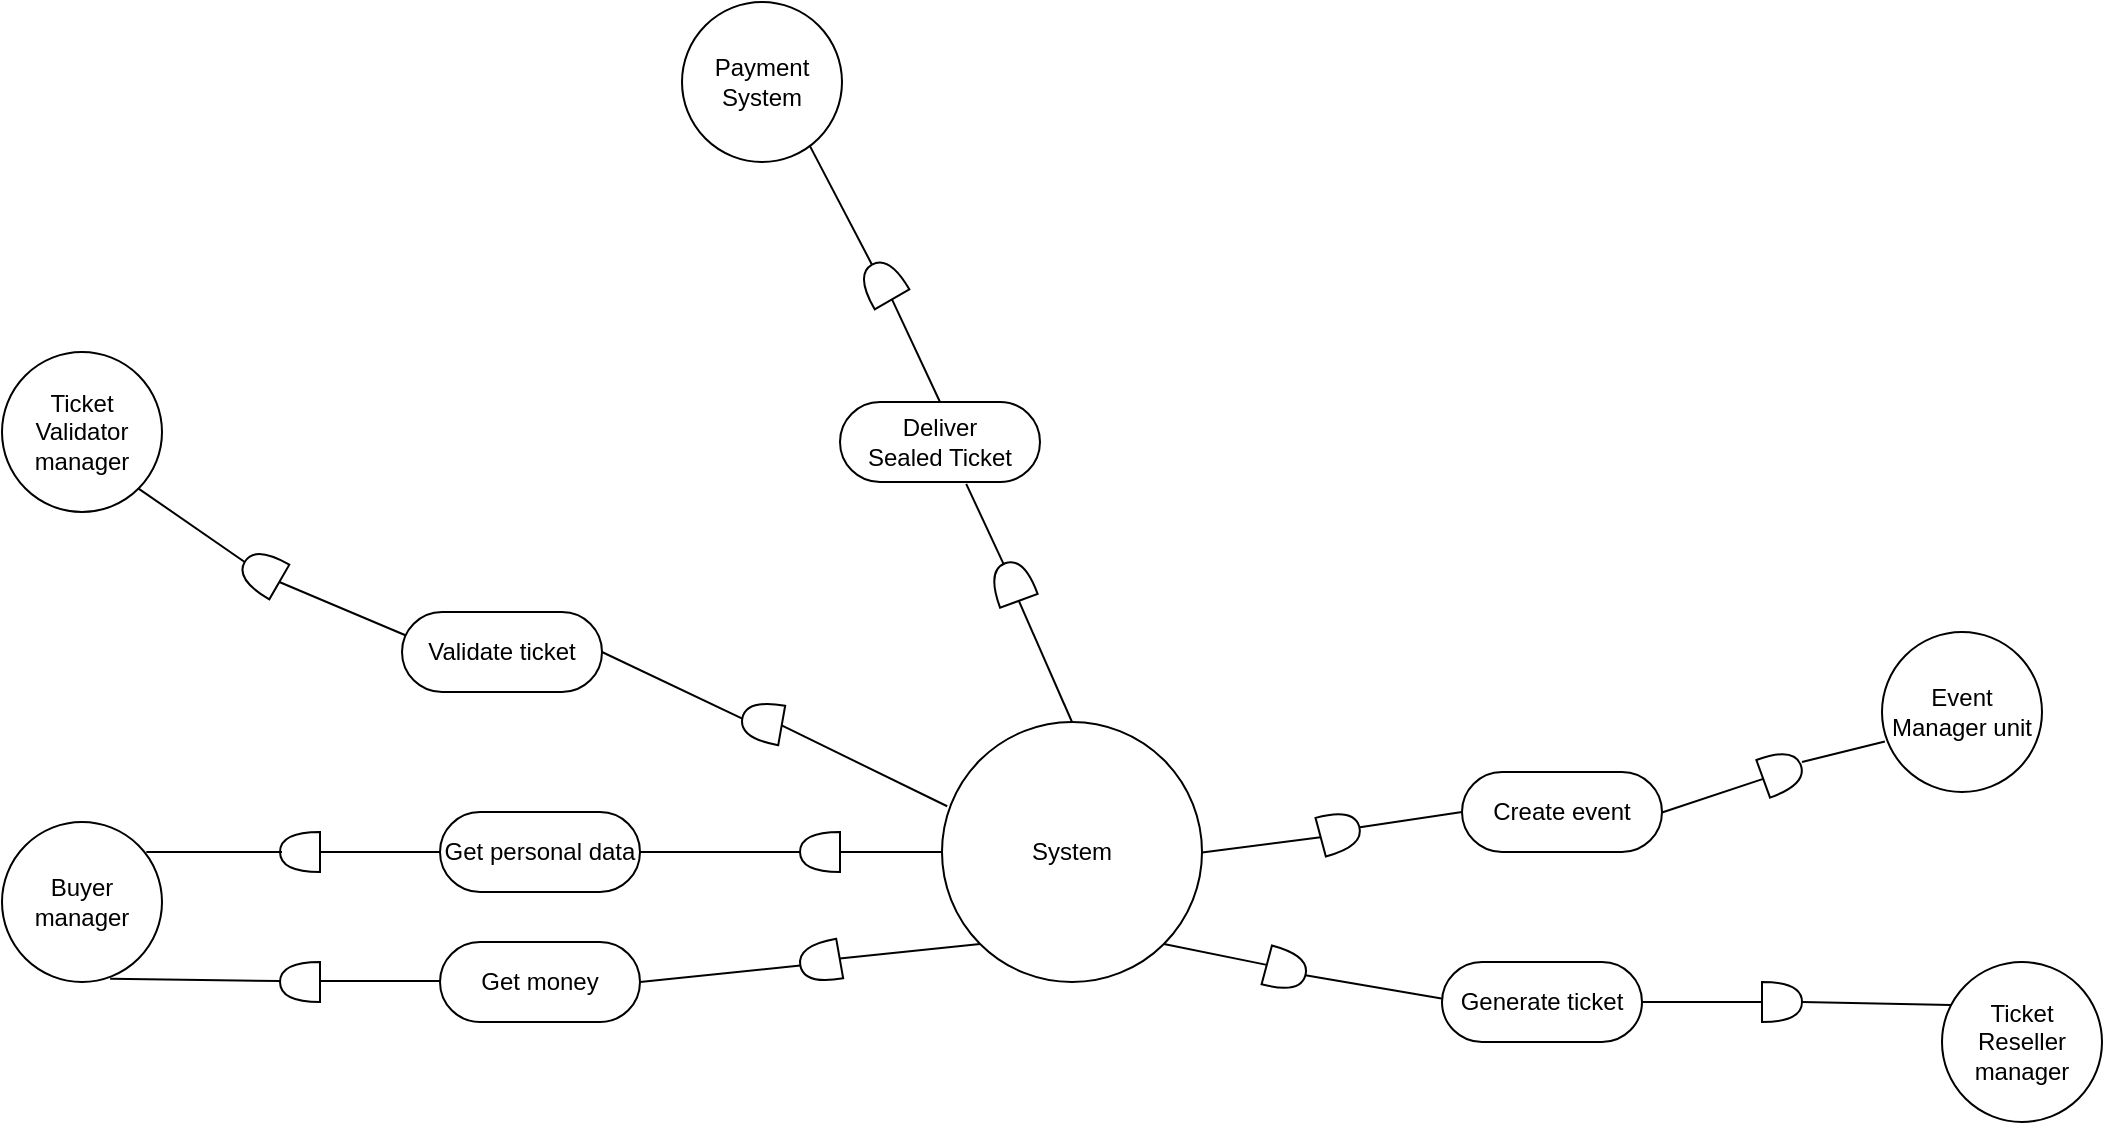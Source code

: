<mxfile version="15.0.2" type="onedrive"><diagram id="UfplmZNuWA82le0Drqep" name="Page-1"><mxGraphModel dx="2249" dy="705" grid="1" gridSize="10" guides="1" tooltips="0" connect="1" arrows="1" fold="1" page="1" pageScale="1" pageWidth="827" pageHeight="1169" math="0" shadow="0"><root><mxCell id="0"/><mxCell id="1" parent="0"/><mxCell id="IDDfwZRc7NJ0CxkEA_dV-1" value="System" style="ellipse;whiteSpace=wrap;html=1;aspect=fixed;" parent="1" vertex="1"><mxGeometry x="140" y="790" width="130" height="130" as="geometry"/></mxCell><mxCell id="6_OvaL08BwnDvMk0NgSr-1" value="Ticket Validator&lt;br&gt;manager" style="ellipse;whiteSpace=wrap;html=1;aspect=fixed;" parent="1" vertex="1"><mxGeometry x="-330" y="605" width="80" height="80" as="geometry"/></mxCell><mxCell id="6_OvaL08BwnDvMk0NgSr-2" value="Buyer manager" style="ellipse;whiteSpace=wrap;html=1;aspect=fixed;" parent="1" vertex="1"><mxGeometry x="-330" y="840" width="80" height="80" as="geometry"/></mxCell><mxCell id="IDDfwZRc7NJ0CxkEA_dV-2" style="edgeStyle=none;rounded=0;orthogonalLoop=1;jettySize=auto;html=1;exitX=0;exitY=0.5;exitDx=0;exitDy=0;entryX=0;entryY=0.5;entryDx=0;entryDy=0;entryPerimeter=0;startArrow=none;startFill=0;endArrow=none;endFill=0;startSize=0;endSize=27;" parent="1" target="IDDfwZRc7NJ0CxkEA_dV-6" edge="1"><mxGeometry relative="1" as="geometry"><mxPoint x="-91" y="855" as="sourcePoint"/></mxGeometry></mxCell><mxCell id="IDDfwZRc7NJ0CxkEA_dV-4" style="edgeStyle=none;rounded=0;orthogonalLoop=1;jettySize=auto;html=1;exitX=1;exitY=0.5;exitDx=0;exitDy=0;exitPerimeter=0;entryX=1;entryY=0.5;entryDx=0;entryDy=0;startArrow=none;startFill=0;endArrow=none;endFill=0;startSize=0;endSize=27;" parent="1" source="IDDfwZRc7NJ0CxkEA_dV-5" edge="1"><mxGeometry relative="1" as="geometry"><mxPoint x="-11" y="855" as="targetPoint"/></mxGeometry></mxCell><mxCell id="IDDfwZRc7NJ0CxkEA_dV-5" value="" style="shape=or;whiteSpace=wrap;html=1;direction=east;rotation=180;" parent="1" vertex="1"><mxGeometry x="69" y="845" width="20" height="20" as="geometry"/></mxCell><mxCell id="IDDfwZRc7NJ0CxkEA_dV-6" value="" style="shape=or;whiteSpace=wrap;html=1;direction=east;rotation=180;" parent="1" vertex="1"><mxGeometry x="-191" y="845" width="20" height="20" as="geometry"/></mxCell><mxCell id="IDDfwZRc7NJ0CxkEA_dV-7" style="edgeStyle=none;rounded=0;orthogonalLoop=1;jettySize=auto;html=1;exitX=0;exitY=0.5;exitDx=0;exitDy=0;entryX=0;entryY=0.5;entryDx=0;entryDy=0;startArrow=none;startFill=0;endArrow=none;endFill=0;startSize=0;endSize=27;entryPerimeter=0;" parent="1" source="IDDfwZRc7NJ0CxkEA_dV-1" target="IDDfwZRc7NJ0CxkEA_dV-5" edge="1"><mxGeometry relative="1" as="geometry"><mxPoint x="79.0" y="865" as="sourcePoint"/><mxPoint x="-1.0" y="865" as="targetPoint"/></mxGeometry></mxCell><mxCell id="W1tSr0kheQLspX71kgCj-2" value="Event Manager unit" style="ellipse;whiteSpace=wrap;html=1;aspect=fixed;" parent="1" vertex="1"><mxGeometry x="610" y="745" width="80" height="80" as="geometry"/></mxCell><mxCell id="W1tSr0kheQLspX71kgCj-3" value="Ticket Reseller&lt;br&gt;manager" style="ellipse;whiteSpace=wrap;html=1;aspect=fixed;" parent="1" vertex="1"><mxGeometry x="640" y="910" width="80" height="80" as="geometry"/></mxCell><mxCell id="IDDfwZRc7NJ0CxkEA_dV-8" style="edgeStyle=none;rounded=0;orthogonalLoop=1;jettySize=auto;html=1;entryX=0.902;entryY=0.188;entryDx=0;entryDy=0;entryPerimeter=0;startArrow=none;startFill=0;endArrow=none;endFill=0;startSize=0;endSize=27;" parent="1" target="6_OvaL08BwnDvMk0NgSr-2" edge="1"><mxGeometry relative="1" as="geometry"><mxPoint x="-190" y="855" as="sourcePoint"/><mxPoint x="-250" y="854.66" as="targetPoint"/></mxGeometry></mxCell><mxCell id="IDDfwZRc7NJ0CxkEA_dV-9" value="Payment&lt;br&gt;System" style="ellipse;whiteSpace=wrap;html=1;aspect=fixed;" parent="1" vertex="1"><mxGeometry x="10" y="430" width="80" height="80" as="geometry"/></mxCell><mxCell id="IDDfwZRc7NJ0CxkEA_dV-17" value="" style="shape=or;whiteSpace=wrap;html=1;rotation=-110;" parent="1" vertex="1"><mxGeometry x="165" y="710" width="20" height="20" as="geometry"/></mxCell><mxCell id="IDDfwZRc7NJ0CxkEA_dV-18" value="" style="shape=or;whiteSpace=wrap;html=1;rotation=-120;" parent="1" vertex="1"><mxGeometry x="100" y="560" width="20" height="20" as="geometry"/></mxCell><mxCell id="IDDfwZRc7NJ0CxkEA_dV-19" value="" style="endArrow=none;html=1;exitX=0.5;exitY=0;exitDx=0;exitDy=0;entryX=0;entryY=0.5;entryDx=0;entryDy=0;entryPerimeter=0;" parent="1" source="MGhHCuwBncZQqbUzHY9_-1" target="IDDfwZRc7NJ0CxkEA_dV-18" edge="1"><mxGeometry width="50" height="50" relative="1" as="geometry"><mxPoint x="130" y="620" as="sourcePoint"/><mxPoint x="130" y="580" as="targetPoint"/><Array as="points"/></mxGeometry></mxCell><mxCell id="IDDfwZRc7NJ0CxkEA_dV-20" value="" style="endArrow=none;html=1;entryX=0.5;entryY=0;entryDx=0;entryDy=0;exitX=0;exitY=0.5;exitDx=0;exitDy=0;exitPerimeter=0;" parent="1" source="IDDfwZRc7NJ0CxkEA_dV-17" target="IDDfwZRc7NJ0CxkEA_dV-1" edge="1"><mxGeometry width="50" height="50" relative="1" as="geometry"><mxPoint x="200" y="740" as="sourcePoint"/><mxPoint x="235" y="680" as="targetPoint"/><Array as="points"/></mxGeometry></mxCell><mxCell id="IDDfwZRc7NJ0CxkEA_dV-22" value="" style="endArrow=none;html=1;exitX=0.799;exitY=0.899;exitDx=0;exitDy=0;exitPerimeter=0;entryX=1;entryY=0.5;entryDx=0;entryDy=0;entryPerimeter=0;" parent="1" source="IDDfwZRc7NJ0CxkEA_dV-9" target="IDDfwZRc7NJ0CxkEA_dV-18" edge="1"><mxGeometry width="50" height="50" relative="1" as="geometry"><mxPoint x="73" y="504" as="sourcePoint"/><mxPoint x="110" y="550" as="targetPoint"/><Array as="points"/></mxGeometry></mxCell><mxCell id="W1tSr0kheQLspX71kgCj-4" style="edgeStyle=none;rounded=0;orthogonalLoop=1;jettySize=auto;html=1;entryX=1;entryY=1;entryDx=0;entryDy=0;startArrow=none;startFill=0;endArrow=none;endFill=0;startSize=0;endSize=27;exitX=1;exitY=0.5;exitDx=0;exitDy=0;exitPerimeter=0;" parent="1" source="W1tSr0kheQLspX71kgCj-5" target="6_OvaL08BwnDvMk0NgSr-1" edge="1"><mxGeometry relative="1" as="geometry"><mxPoint x="-199" y="715" as="sourcePoint"/><mxPoint x="-279" y="839.66" as="targetPoint"/></mxGeometry></mxCell><mxCell id="W1tSr0kheQLspX71kgCj-5" value="" style="shape=or;whiteSpace=wrap;html=1;direction=east;rotation=-150;" parent="1" vertex="1"><mxGeometry x="-210" y="705" width="20" height="20" as="geometry"/></mxCell><mxCell id="IDDfwZRc7NJ0CxkEA_dV-23" value="" style="endArrow=none;html=1;entryX=0.631;entryY=1.023;entryDx=0;entryDy=0;entryPerimeter=0;" parent="1" target="MGhHCuwBncZQqbUzHY9_-1" edge="1" source="IDDfwZRc7NJ0CxkEA_dV-17"><mxGeometry width="50" height="50" relative="1" as="geometry"><mxPoint x="152" y="710" as="sourcePoint"/><mxPoint x="145" y="670.0" as="targetPoint"/><Array as="points"/></mxGeometry></mxCell><mxCell id="W1tSr0kheQLspX71kgCj-6" style="edgeStyle=none;rounded=0;orthogonalLoop=1;jettySize=auto;html=1;entryX=0;entryY=0.5;entryDx=0;entryDy=0;entryPerimeter=0;startArrow=none;startFill=0;endArrow=none;endFill=0;startSize=0;endSize=27;exitX=0.026;exitY=0.3;exitDx=0;exitDy=0;exitPerimeter=0;" parent="1" source="at_g3yh0__jscXxQCe-c-2" target="W1tSr0kheQLspX71kgCj-5" edge="1"><mxGeometry relative="1" as="geometry"><mxPoint x="-149" y="745.0" as="sourcePoint"/><mxPoint x="-200" y="840" as="targetPoint"/></mxGeometry></mxCell><mxCell id="W1tSr0kheQLspX71kgCj-8" style="edgeStyle=none;rounded=0;orthogonalLoop=1;jettySize=auto;html=1;startArrow=none;startFill=0;endArrow=none;endFill=0;startSize=0;endSize=27;exitX=1;exitY=0.5;exitDx=0;exitDy=0;exitPerimeter=0;entryX=1;entryY=0.5;entryDx=0;entryDy=0;" parent="1" source="W1tSr0kheQLspX71kgCj-9" target="at_g3yh0__jscXxQCe-c-2" edge="1"><mxGeometry relative="1" as="geometry"><mxPoint x="40" y="790" as="sourcePoint"/><mxPoint x="-20" y="820" as="targetPoint"/></mxGeometry></mxCell><mxCell id="W1tSr0kheQLspX71kgCj-9" value="" style="shape=or;whiteSpace=wrap;html=1;direction=east;rotation=-170;" parent="1" vertex="1"><mxGeometry x="40" y="780" width="20" height="20" as="geometry"/></mxCell><mxCell id="W1tSr0kheQLspX71kgCj-11" style="edgeStyle=none;rounded=0;orthogonalLoop=1;jettySize=auto;html=1;exitX=0.02;exitY=0.324;exitDx=0;exitDy=0;exitPerimeter=0;entryX=0;entryY=0.5;entryDx=0;entryDy=0;startArrow=none;startFill=0;endArrow=none;endFill=0;startSize=0;endSize=27;entryPerimeter=0;" parent="1" source="IDDfwZRc7NJ0CxkEA_dV-1" target="W1tSr0kheQLspX71kgCj-9" edge="1"><mxGeometry relative="1" as="geometry"><mxPoint x="79" y="865" as="sourcePoint"/><mxPoint x="-1" y="865" as="targetPoint"/></mxGeometry></mxCell><mxCell id="W1tSr0kheQLspX71kgCj-12" style="edgeStyle=none;rounded=0;orthogonalLoop=1;jettySize=auto;html=1;exitX=1;exitY=1;exitDx=0;exitDy=0;startArrow=none;startFill=0;endArrow=none;endFill=0;startSize=0;endSize=27;entryX=0;entryY=0.5;entryDx=0;entryDy=0;entryPerimeter=0;" parent="1" source="IDDfwZRc7NJ0CxkEA_dV-1" target="W1tSr0kheQLspX71kgCj-13" edge="1"><mxGeometry relative="1" as="geometry"><mxPoint x="79" y="865.0" as="sourcePoint"/><mxPoint x="320" y="940" as="targetPoint"/></mxGeometry></mxCell><mxCell id="W1tSr0kheQLspX71kgCj-13" value="" style="shape=or;whiteSpace=wrap;html=1;direction=east;rotation=15;" parent="1" vertex="1"><mxGeometry x="302.04" y="904.03" width="20" height="20" as="geometry"/></mxCell><mxCell id="W1tSr0kheQLspX71kgCj-14" style="edgeStyle=none;rounded=0;orthogonalLoop=1;jettySize=auto;html=1;exitX=1;exitY=0.5;exitDx=0;exitDy=0;exitPerimeter=0;startArrow=none;startFill=0;endArrow=none;endFill=0;startSize=0;endSize=27;entryX=0;entryY=0.5;entryDx=0;entryDy=0;" parent="1" source="W1tSr0kheQLspX71kgCj-13" edge="1"><mxGeometry relative="1" as="geometry"><mxPoint x="79" y="865" as="sourcePoint"/><mxPoint x="400" y="930.0" as="targetPoint"/></mxGeometry></mxCell><mxCell id="IDDfwZRc7NJ0CxkEA_dV-33" value="Create event" style="rounded=1;whiteSpace=wrap;html=1;glass=0;arcSize=50;" parent="1" vertex="1"><mxGeometry x="400" y="815" width="100" height="40" as="geometry"/></mxCell><mxCell id="IDDfwZRc7NJ0CxkEA_dV-34" value="" style="shape=or;whiteSpace=wrap;html=1;rotation=-20;direction=east;" parent="1" vertex="1"><mxGeometry x="550" y="805" width="20" height="20" as="geometry"/></mxCell><mxCell id="W1tSr0kheQLspX71kgCj-16" style="edgeStyle=none;rounded=0;orthogonalLoop=1;jettySize=auto;html=1;exitX=1;exitY=0.5;exitDx=0;exitDy=0;startArrow=none;startFill=0;endArrow=none;endFill=0;startSize=0;endSize=27;entryX=0;entryY=0.5;entryDx=0;entryDy=0;entryPerimeter=0;" parent="1" target="W1tSr0kheQLspX71kgCj-17" edge="1"><mxGeometry relative="1" as="geometry"><mxPoint x="480" y="930.0" as="sourcePoint"/><mxPoint x="520" y="1050" as="targetPoint"/></mxGeometry></mxCell><mxCell id="W1tSr0kheQLspX71kgCj-17" value="" style="shape=or;whiteSpace=wrap;html=1;direction=east;rotation=0;" parent="1" vertex="1"><mxGeometry x="550" y="920" width="20" height="20" as="geometry"/></mxCell><mxCell id="IDDfwZRc7NJ0CxkEA_dV-35" style="edgeStyle=none;rounded=0;orthogonalLoop=1;jettySize=auto;html=1;endArrow=none;endFill=0;entryX=0.018;entryY=0.684;entryDx=0;entryDy=0;entryPerimeter=0;" parent="1" target="W1tSr0kheQLspX71kgCj-2" edge="1"><mxGeometry relative="1" as="geometry"><mxPoint x="570" y="810" as="sourcePoint"/><mxPoint x="620" y="785" as="targetPoint"/></mxGeometry></mxCell><mxCell id="IDDfwZRc7NJ0CxkEA_dV-36" style="edgeStyle=none;rounded=0;orthogonalLoop=1;jettySize=auto;html=1;endArrow=none;endFill=0;entryX=0;entryY=0.5;entryDx=0;entryDy=0;entryPerimeter=0;" parent="1" target="IDDfwZRc7NJ0CxkEA_dV-34" edge="1"><mxGeometry relative="1" as="geometry"><mxPoint x="500" y="835.28" as="sourcePoint"/><mxPoint x="541.44" y="815.0" as="targetPoint"/></mxGeometry></mxCell><mxCell id="W1tSr0kheQLspX71kgCj-18" style="edgeStyle=none;rounded=0;orthogonalLoop=1;jettySize=auto;html=1;exitX=1;exitY=0.5;exitDx=0;exitDy=0;exitPerimeter=0;entryX=0.057;entryY=0.268;entryDx=0;entryDy=0;startArrow=none;startFill=0;endArrow=none;endFill=0;startSize=0;endSize=27;entryPerimeter=0;" parent="1" source="W1tSr0kheQLspX71kgCj-17" target="W1tSr0kheQLspX71kgCj-3" edge="1"><mxGeometry relative="1" as="geometry"><mxPoint x="79" y="865" as="sourcePoint"/><mxPoint x="-1" y="865" as="targetPoint"/></mxGeometry></mxCell><mxCell id="IDDfwZRc7NJ0CxkEA_dV-37" value="" style="shape=or;whiteSpace=wrap;html=1;rotation=-15;direction=east;" parent="1" vertex="1"><mxGeometry x="329" y="835" width="20" height="20" as="geometry"/></mxCell><mxCell id="IDDfwZRc7NJ0CxkEA_dV-38" style="edgeStyle=none;rounded=0;orthogonalLoop=1;jettySize=auto;html=1;endArrow=none;endFill=0;entryX=0;entryY=0.5;entryDx=0;entryDy=0;" parent="1" target="IDDfwZRc7NJ0CxkEA_dV-33" edge="1"><mxGeometry relative="1" as="geometry"><mxPoint x="349" y="842.64" as="sourcePoint"/><mxPoint x="400.34" y="827.36" as="targetPoint"/></mxGeometry></mxCell><mxCell id="IDDfwZRc7NJ0CxkEA_dV-39" style="edgeStyle=none;rounded=0;orthogonalLoop=1;jettySize=auto;html=1;endArrow=none;endFill=0;entryX=0;entryY=0.5;entryDx=0;entryDy=0;entryPerimeter=0;" parent="1" target="IDDfwZRc7NJ0CxkEA_dV-37" edge="1"><mxGeometry relative="1" as="geometry"><mxPoint x="270" y="855.28" as="sourcePoint"/><mxPoint x="311.44" y="835.0" as="targetPoint"/></mxGeometry></mxCell><mxCell id="IDDfwZRc7NJ0CxkEA_dV-41" value="" style="shape=or;whiteSpace=wrap;html=1;direction=east;rotation=-180;" parent="1" vertex="1"><mxGeometry x="-191" y="910" width="20" height="20" as="geometry"/></mxCell><mxCell id="IDDfwZRc7NJ0CxkEA_dV-42" style="edgeStyle=none;rounded=0;orthogonalLoop=1;jettySize=auto;html=1;exitX=0;exitY=0.5;exitDx=0;exitDy=0;entryX=0;entryY=0.5;entryDx=0;entryDy=0;entryPerimeter=0;startArrow=none;startFill=0;endArrow=none;endFill=0;startSize=0;endSize=27;" parent="1" edge="1"><mxGeometry relative="1" as="geometry"><mxPoint x="-91" y="919.52" as="sourcePoint"/><mxPoint x="-171" y="919.52" as="targetPoint"/></mxGeometry></mxCell><mxCell id="IDDfwZRc7NJ0CxkEA_dV-43" style="edgeStyle=none;rounded=0;orthogonalLoop=1;jettySize=auto;html=1;entryX=0.676;entryY=0.979;entryDx=0;entryDy=0;entryPerimeter=0;startArrow=none;startFill=0;endArrow=none;endFill=0;startSize=0;endSize=27;" parent="1" target="6_OvaL08BwnDvMk0NgSr-2" edge="1"><mxGeometry relative="1" as="geometry"><mxPoint x="-191" y="919.52" as="sourcePoint"/><mxPoint x="-258.84" y="919.56" as="targetPoint"/></mxGeometry></mxCell><mxCell id="IDDfwZRc7NJ0CxkEA_dV-44" style="edgeStyle=none;rounded=0;orthogonalLoop=1;jettySize=auto;html=1;exitX=1;exitY=0.5;exitDx=0;exitDy=0;exitPerimeter=0;entryX=1;entryY=0.5;entryDx=0;entryDy=0;startArrow=none;startFill=0;endArrow=none;endFill=0;startSize=0;endSize=27;" parent="1" source="IDDfwZRc7NJ0CxkEA_dV-45" edge="1"><mxGeometry relative="1" as="geometry"><mxPoint x="-11" y="920" as="targetPoint"/></mxGeometry></mxCell><mxCell id="IDDfwZRc7NJ0CxkEA_dV-45" value="" style="shape=or;whiteSpace=wrap;html=1;direction=east;rotation=-190;" parent="1" vertex="1"><mxGeometry x="69" y="900" width="20" height="20" as="geometry"/></mxCell><mxCell id="IDDfwZRc7NJ0CxkEA_dV-46" style="edgeStyle=none;rounded=0;orthogonalLoop=1;jettySize=auto;html=1;exitX=0;exitY=1;exitDx=0;exitDy=0;entryX=0;entryY=0.5;entryDx=0;entryDy=0;startArrow=none;startFill=0;endArrow=none;endFill=0;startSize=0;endSize=27;entryPerimeter=0;" parent="1" source="IDDfwZRc7NJ0CxkEA_dV-1" target="IDDfwZRc7NJ0CxkEA_dV-45" edge="1"><mxGeometry relative="1" as="geometry"><mxPoint x="140" y="920" as="sourcePoint"/><mxPoint x="-1.0" y="930" as="targetPoint"/></mxGeometry></mxCell><mxCell id="Sm55SxGXaB1GyPtc8S9o-2" value="Get personal data" style="rounded=1;whiteSpace=wrap;html=1;glass=0;arcSize=50;" vertex="1" parent="1"><mxGeometry x="-111" y="835" width="100" height="40" as="geometry"/></mxCell><mxCell id="at_g3yh0__jscXxQCe-c-2" value="Validate ticket" style="rounded=1;whiteSpace=wrap;html=1;glass=0;arcSize=50;" vertex="1" parent="1"><mxGeometry x="-130" y="735" width="100" height="40" as="geometry"/></mxCell><mxCell id="Sm55SxGXaB1GyPtc8S9o-3" value="Get money" style="rounded=1;whiteSpace=wrap;html=1;glass=0;arcSize=50;" vertex="1" parent="1"><mxGeometry x="-111" y="900" width="100" height="40" as="geometry"/></mxCell><mxCell id="MGhHCuwBncZQqbUzHY9_-1" value="Deliver&lt;br&gt;Sealed Ticket" style="rounded=1;whiteSpace=wrap;html=1;glass=0;arcSize=50;" vertex="1" parent="1"><mxGeometry x="89" y="630" width="100" height="40" as="geometry"/></mxCell><mxCell id="Sm55SxGXaB1GyPtc8S9o-4" value="Generate ticket" style="rounded=1;whiteSpace=wrap;html=1;glass=0;arcSize=50;" vertex="1" parent="1"><mxGeometry x="390" y="910" width="100" height="40" as="geometry"/></mxCell></root></mxGraphModel></diagram></mxfile>